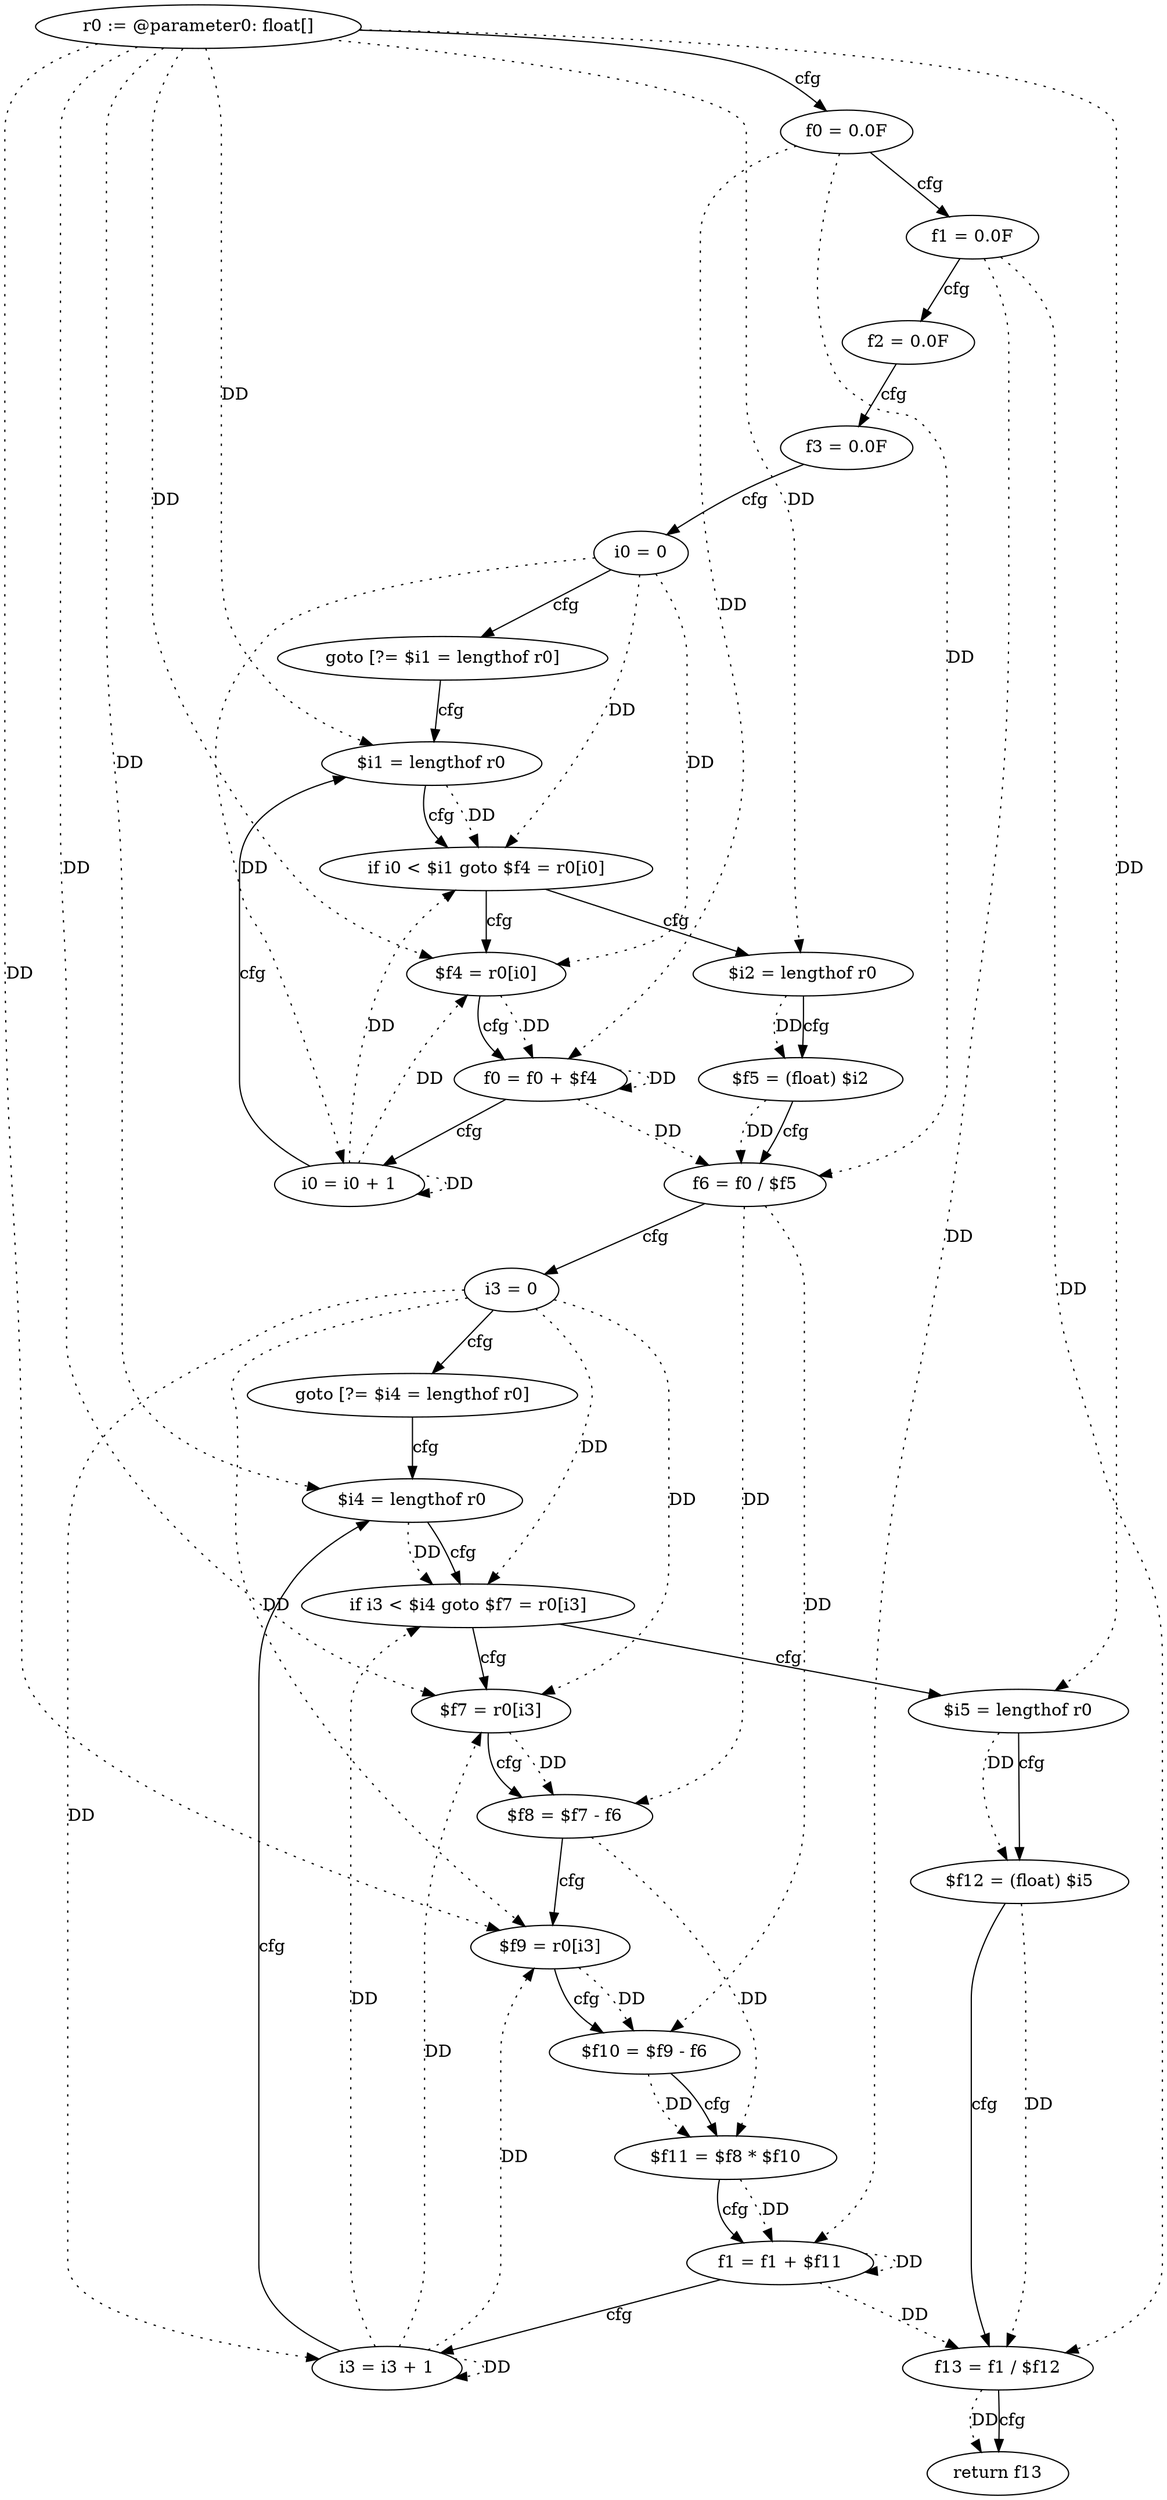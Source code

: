 digraph "variance" {
    "0" [label="r0 := @parameter0: float[]",];
    "1" [label="f0 = 0.0F",];
    "2" [label="f1 = 0.0F",];
    "3" [label="f2 = 0.0F",];
    "4" [label="f3 = 0.0F",];
    "5" [label="i0 = 0",];
    "6" [label="goto [?= $i1 = lengthof r0]",];
    "7" [label="$f4 = r0[i0]",];
    "8" [label="f0 = f0 + $f4",];
    "9" [label="i0 = i0 + 1",];
    "10" [label="$i1 = lengthof r0",];
    "11" [label="if i0 < $i1 goto $f4 = r0[i0]",];
    "12" [label="$i2 = lengthof r0",];
    "13" [label="$f5 = (float) $i2",];
    "14" [label="f6 = f0 / $f5",];
    "15" [label="i3 = 0",];
    "16" [label="goto [?= $i4 = lengthof r0]",];
    "17" [label="$f7 = r0[i3]",];
    "18" [label="$f8 = $f7 - f6",];
    "19" [label="$f9 = r0[i3]",];
    "20" [label="$f10 = $f9 - f6",];
    "21" [label="$f11 = $f8 * $f10",];
    "22" [label="f1 = f1 + $f11",];
    "23" [label="i3 = i3 + 1",];
    "24" [label="$i4 = lengthof r0",];
    "25" [label="if i3 < $i4 goto $f7 = r0[i3]",];
    "26" [label="$i5 = lengthof r0",];
    "27" [label="$f12 = (float) $i5",];
    "28" [label="f13 = f1 / $f12",];
    "29" [label="return f13",];
    "0"->"7" [label="DD",style=dotted,];
    "0"->"10" [label="DD",style=dotted,];
    "0"->"12" [label="DD",style=dotted,];
    "0"->"17" [label="DD",style=dotted,];
    "0"->"19" [label="DD",style=dotted,];
    "0"->"24" [label="DD",style=dotted,];
    "0"->"26" [label="DD",style=dotted,];
    "1"->"8" [label="DD",style=dotted,];
    "1"->"14" [label="DD",style=dotted,];
    "2"->"22" [label="DD",style=dotted,];
    "2"->"28" [label="DD",style=dotted,];
    "5"->"7" [label="DD",style=dotted,];
    "5"->"9" [label="DD",style=dotted,];
    "5"->"11" [label="DD",style=dotted,];
    "7"->"8" [label="DD",style=dotted,];
    "8"->"8" [label="DD",style=dotted,];
    "8"->"14" [label="DD",style=dotted,];
    "9"->"7" [label="DD",style=dotted,];
    "9"->"9" [label="DD",style=dotted,];
    "9"->"11" [label="DD",style=dotted,];
    "10"->"11" [label="DD",style=dotted,];
    "12"->"13" [label="DD",style=dotted,];
    "13"->"14" [label="DD",style=dotted,];
    "14"->"18" [label="DD",style=dotted,];
    "14"->"20" [label="DD",style=dotted,];
    "15"->"17" [label="DD",style=dotted,];
    "15"->"19" [label="DD",style=dotted,];
    "15"->"23" [label="DD",style=dotted,];
    "15"->"25" [label="DD",style=dotted,];
    "17"->"18" [label="DD",style=dotted,];
    "18"->"21" [label="DD",style=dotted,];
    "19"->"20" [label="DD",style=dotted,];
    "20"->"21" [label="DD",style=dotted,];
    "21"->"22" [label="DD",style=dotted,];
    "22"->"22" [label="DD",style=dotted,];
    "22"->"28" [label="DD",style=dotted,];
    "23"->"17" [label="DD",style=dotted,];
    "23"->"19" [label="DD",style=dotted,];
    "23"->"23" [label="DD",style=dotted,];
    "23"->"25" [label="DD",style=dotted,];
    "24"->"25" [label="DD",style=dotted,];
    "26"->"27" [label="DD",style=dotted,];
    "27"->"28" [label="DD",style=dotted,];
    "28"->"29" [label="DD",style=dotted,];
    "0"->"1" [label="cfg",];
    "1"->"2" [label="cfg",];
    "2"->"3" [label="cfg",];
    "3"->"4" [label="cfg",];
    "4"->"5" [label="cfg",];
    "5"->"6" [label="cfg",];
    "6"->"10" [label="cfg",];
    "7"->"8" [label="cfg",];
    "8"->"9" [label="cfg",];
    "9"->"10" [label="cfg",];
    "10"->"11" [label="cfg",];
    "11"->"12" [label="cfg",];
    "11"->"7" [label="cfg",];
    "12"->"13" [label="cfg",];
    "13"->"14" [label="cfg",];
    "14"->"15" [label="cfg",];
    "15"->"16" [label="cfg",];
    "16"->"24" [label="cfg",];
    "17"->"18" [label="cfg",];
    "18"->"19" [label="cfg",];
    "19"->"20" [label="cfg",];
    "20"->"21" [label="cfg",];
    "21"->"22" [label="cfg",];
    "22"->"23" [label="cfg",];
    "23"->"24" [label="cfg",];
    "24"->"25" [label="cfg",];
    "25"->"26" [label="cfg",];
    "25"->"17" [label="cfg",];
    "26"->"27" [label="cfg",];
    "27"->"28" [label="cfg",];
    "28"->"29" [label="cfg",];
}
